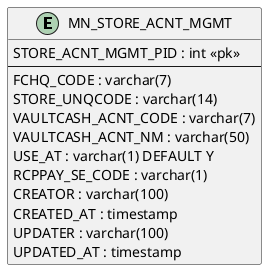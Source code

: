 @startuml 매장_계정_관리

left to right direction

entity "MN_STORE_ACNT_MGMT" as mnStoreAcntMgmt {
  STORE_ACNT_MGMT_PID : int <<pk>>
  --
  FCHQ_CODE : varchar(7)
  STORE_UNQCODE : varchar(14)
  VAULTCASH_ACNT_CODE : varchar(7)
  VAULTCASH_ACNT_NM : varchar(50)
  USE_AT : varchar(1) DEFAULT Y
  RCPPAY_SE_CODE : varchar(1)
  CREATOR : varchar(100)
  CREATED_AT : timestamp
  UPDATER : varchar(100)
  UPDATED_AT : timestamp
}

@enduml